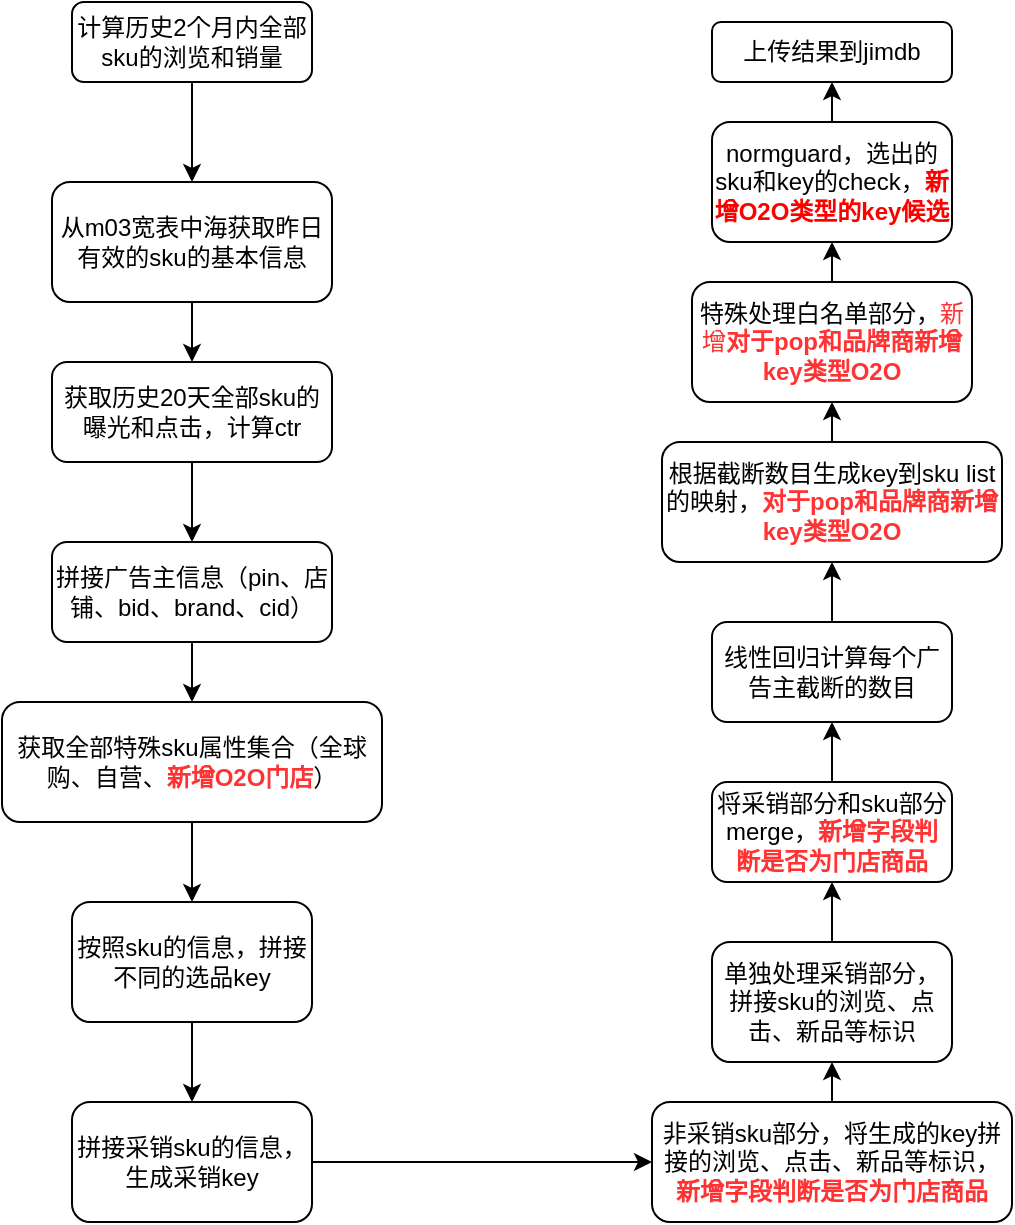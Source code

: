 <mxfile version="20.2.6" type="github">
  <diagram id="C5RBs43oDa-KdzZeNtuy" name="Page-1">
    <mxGraphModel dx="1815" dy="992" grid="1" gridSize="10" guides="1" tooltips="1" connect="1" arrows="1" fold="1" page="1" pageScale="1" pageWidth="827" pageHeight="1169" math="0" shadow="0">
      <root>
        <mxCell id="WIyWlLk6GJQsqaUBKTNV-0" />
        <mxCell id="WIyWlLk6GJQsqaUBKTNV-1" parent="WIyWlLk6GJQsqaUBKTNV-0" />
        <mxCell id="Apn9uFFV4f-r-xTo7Fue-14" value="" style="edgeStyle=orthogonalEdgeStyle;rounded=0;orthogonalLoop=1;jettySize=auto;html=1;" edge="1" parent="WIyWlLk6GJQsqaUBKTNV-1" source="WIyWlLk6GJQsqaUBKTNV-3" target="Apn9uFFV4f-r-xTo7Fue-0">
          <mxGeometry relative="1" as="geometry" />
        </mxCell>
        <mxCell id="WIyWlLk6GJQsqaUBKTNV-3" value="计算历史2个月内全部sku的浏览和销量" style="rounded=1;whiteSpace=wrap;html=1;fontSize=12;glass=0;strokeWidth=1;shadow=0;" parent="WIyWlLk6GJQsqaUBKTNV-1" vertex="1">
          <mxGeometry x="160" y="30" width="120" height="40" as="geometry" />
        </mxCell>
        <mxCell id="Apn9uFFV4f-r-xTo7Fue-10" style="edgeStyle=orthogonalEdgeStyle;rounded=0;orthogonalLoop=1;jettySize=auto;html=1;exitX=0.5;exitY=1;exitDx=0;exitDy=0;" edge="1" parent="WIyWlLk6GJQsqaUBKTNV-1" source="Apn9uFFV4f-r-xTo7Fue-0" target="Apn9uFFV4f-r-xTo7Fue-2">
          <mxGeometry relative="1" as="geometry" />
        </mxCell>
        <mxCell id="Apn9uFFV4f-r-xTo7Fue-0" value="从m03宽表中海获取昨日有效的sku的基本信息" style="rounded=1;whiteSpace=wrap;html=1;" vertex="1" parent="WIyWlLk6GJQsqaUBKTNV-1">
          <mxGeometry x="150" y="120" width="140" height="60" as="geometry" />
        </mxCell>
        <mxCell id="Apn9uFFV4f-r-xTo7Fue-2" value="获取历史20天全部sku的曝光和点击，计算ctr" style="rounded=1;whiteSpace=wrap;html=1;" vertex="1" parent="WIyWlLk6GJQsqaUBKTNV-1">
          <mxGeometry x="150" y="210" width="140" height="50" as="geometry" />
        </mxCell>
        <mxCell id="Apn9uFFV4f-r-xTo7Fue-3" value="拼接广告主信息（pin、店铺、bid、brand、cid）" style="rounded=1;whiteSpace=wrap;html=1;" vertex="1" parent="WIyWlLk6GJQsqaUBKTNV-1">
          <mxGeometry x="150" y="300" width="140" height="50" as="geometry" />
        </mxCell>
        <mxCell id="Apn9uFFV4f-r-xTo7Fue-16" value="获取全部特殊sku属性集合（全球购、自营、&lt;b&gt;&lt;font color=&quot;#ff3333&quot;&gt;新增O2O门店&lt;/font&gt;&lt;/b&gt;）" style="rounded=1;whiteSpace=wrap;html=1;" vertex="1" parent="WIyWlLk6GJQsqaUBKTNV-1">
          <mxGeometry x="125" y="380" width="190" height="60" as="geometry" />
        </mxCell>
        <mxCell id="Apn9uFFV4f-r-xTo7Fue-19" value="&lt;font color=&quot;#000000&quot;&gt;按照sku的信息，拼接不同的选品key&lt;/font&gt;" style="rounded=1;whiteSpace=wrap;html=1;fontColor=#FF3333;" vertex="1" parent="WIyWlLk6GJQsqaUBKTNV-1">
          <mxGeometry x="160" y="480" width="120" height="60" as="geometry" />
        </mxCell>
        <mxCell id="Apn9uFFV4f-r-xTo7Fue-21" value="" style="endArrow=classic;html=1;rounded=0;fontColor=#FF3333;exitX=0.5;exitY=1;exitDx=0;exitDy=0;" edge="1" parent="WIyWlLk6GJQsqaUBKTNV-1" source="Apn9uFFV4f-r-xTo7Fue-3" target="Apn9uFFV4f-r-xTo7Fue-16">
          <mxGeometry width="50" height="50" relative="1" as="geometry">
            <mxPoint x="220" y="370" as="sourcePoint" />
            <mxPoint x="440" y="510" as="targetPoint" />
          </mxGeometry>
        </mxCell>
        <mxCell id="Apn9uFFV4f-r-xTo7Fue-22" value="" style="endArrow=classic;html=1;rounded=0;fontColor=#FF3333;exitX=0.5;exitY=1;exitDx=0;exitDy=0;entryX=0.5;entryY=0;entryDx=0;entryDy=0;" edge="1" parent="WIyWlLk6GJQsqaUBKTNV-1" source="Apn9uFFV4f-r-xTo7Fue-2" target="Apn9uFFV4f-r-xTo7Fue-3">
          <mxGeometry width="50" height="50" relative="1" as="geometry">
            <mxPoint x="390" y="560" as="sourcePoint" />
            <mxPoint x="440" y="510" as="targetPoint" />
          </mxGeometry>
        </mxCell>
        <mxCell id="Apn9uFFV4f-r-xTo7Fue-23" value="" style="endArrow=classic;html=1;rounded=0;fontColor=#FF3333;exitX=0.5;exitY=1;exitDx=0;exitDy=0;entryX=0.5;entryY=0;entryDx=0;entryDy=0;" edge="1" parent="WIyWlLk6GJQsqaUBKTNV-1" source="Apn9uFFV4f-r-xTo7Fue-16" target="Apn9uFFV4f-r-xTo7Fue-19">
          <mxGeometry width="50" height="50" relative="1" as="geometry">
            <mxPoint x="390" y="560" as="sourcePoint" />
            <mxPoint x="440" y="510" as="targetPoint" />
          </mxGeometry>
        </mxCell>
        <mxCell id="Apn9uFFV4f-r-xTo7Fue-25" value="拼接采销sku的信息，生成采销key" style="rounded=1;whiteSpace=wrap;html=1;fontColor=#000000;" vertex="1" parent="WIyWlLk6GJQsqaUBKTNV-1">
          <mxGeometry x="160" y="580" width="120" height="60" as="geometry" />
        </mxCell>
        <mxCell id="Apn9uFFV4f-r-xTo7Fue-26" value="" style="endArrow=classic;html=1;rounded=0;fontColor=#000000;exitX=0.5;exitY=1;exitDx=0;exitDy=0;entryX=0.5;entryY=0;entryDx=0;entryDy=0;" edge="1" parent="WIyWlLk6GJQsqaUBKTNV-1" source="Apn9uFFV4f-r-xTo7Fue-19" target="Apn9uFFV4f-r-xTo7Fue-25">
          <mxGeometry width="50" height="50" relative="1" as="geometry">
            <mxPoint x="390" y="550" as="sourcePoint" />
            <mxPoint x="440" y="500" as="targetPoint" />
          </mxGeometry>
        </mxCell>
        <mxCell id="Apn9uFFV4f-r-xTo7Fue-27" value="非采销sku部分，将生成的key拼接的浏览、点击、新品等标识，&lt;font color=&quot;#ff3333&quot;&gt;&lt;b&gt;新增字段判断是否为门店商品&lt;/b&gt;&lt;/font&gt;" style="rounded=1;whiteSpace=wrap;html=1;fontColor=#000000;" vertex="1" parent="WIyWlLk6GJQsqaUBKTNV-1">
          <mxGeometry x="450" y="580" width="180" height="60" as="geometry" />
        </mxCell>
        <mxCell id="Apn9uFFV4f-r-xTo7Fue-28" value="" style="endArrow=classic;html=1;rounded=0;fontColor=#000000;exitX=1;exitY=0.5;exitDx=0;exitDy=0;entryX=0;entryY=0.5;entryDx=0;entryDy=0;" edge="1" parent="WIyWlLk6GJQsqaUBKTNV-1" source="Apn9uFFV4f-r-xTo7Fue-25" target="Apn9uFFV4f-r-xTo7Fue-27">
          <mxGeometry width="50" height="50" relative="1" as="geometry">
            <mxPoint x="390" y="550" as="sourcePoint" />
            <mxPoint x="440" y="500" as="targetPoint" />
          </mxGeometry>
        </mxCell>
        <mxCell id="Apn9uFFV4f-r-xTo7Fue-29" value="" style="endArrow=classic;html=1;rounded=0;fontColor=#FF3333;exitX=0.5;exitY=0;exitDx=0;exitDy=0;" edge="1" parent="WIyWlLk6GJQsqaUBKTNV-1" source="Apn9uFFV4f-r-xTo7Fue-27" target="Apn9uFFV4f-r-xTo7Fue-30">
          <mxGeometry width="50" height="50" relative="1" as="geometry">
            <mxPoint x="390" y="520" as="sourcePoint" />
            <mxPoint x="440" y="470" as="targetPoint" />
          </mxGeometry>
        </mxCell>
        <mxCell id="Apn9uFFV4f-r-xTo7Fue-30" value="&lt;font color=&quot;#000000&quot;&gt;单独处理采销部分，拼接sku的浏览、点击、新品等标识&lt;/font&gt;" style="rounded=1;whiteSpace=wrap;html=1;fontColor=#FF3333;" vertex="1" parent="WIyWlLk6GJQsqaUBKTNV-1">
          <mxGeometry x="480" y="500" width="120" height="60" as="geometry" />
        </mxCell>
        <mxCell id="Apn9uFFV4f-r-xTo7Fue-32" value="将采销部分和sku部分merge，&lt;b style=&quot;color: rgb(255, 51, 51);&quot;&gt;新增字段判断是否为门店商品&lt;/b&gt;" style="rounded=1;whiteSpace=wrap;html=1;fontColor=#000000;" vertex="1" parent="WIyWlLk6GJQsqaUBKTNV-1">
          <mxGeometry x="480" y="420" width="120" height="50" as="geometry" />
        </mxCell>
        <mxCell id="Apn9uFFV4f-r-xTo7Fue-33" value="" style="endArrow=classic;html=1;rounded=0;fontColor=#000000;exitX=0.5;exitY=0;exitDx=0;exitDy=0;entryX=0.5;entryY=1;entryDx=0;entryDy=0;" edge="1" parent="WIyWlLk6GJQsqaUBKTNV-1" source="Apn9uFFV4f-r-xTo7Fue-30" target="Apn9uFFV4f-r-xTo7Fue-32">
          <mxGeometry width="50" height="50" relative="1" as="geometry">
            <mxPoint x="390" y="500" as="sourcePoint" />
            <mxPoint x="440" y="450" as="targetPoint" />
          </mxGeometry>
        </mxCell>
        <mxCell id="Apn9uFFV4f-r-xTo7Fue-34" value="线性回归计算每个广告主截断的数目" style="rounded=1;whiteSpace=wrap;html=1;fontColor=#000000;" vertex="1" parent="WIyWlLk6GJQsqaUBKTNV-1">
          <mxGeometry x="480" y="340" width="120" height="50" as="geometry" />
        </mxCell>
        <mxCell id="Apn9uFFV4f-r-xTo7Fue-35" value="" style="endArrow=classic;html=1;rounded=0;fontColor=#000000;exitX=0.5;exitY=0;exitDx=0;exitDy=0;entryX=0.5;entryY=1;entryDx=0;entryDy=0;" edge="1" parent="WIyWlLk6GJQsqaUBKTNV-1" source="Apn9uFFV4f-r-xTo7Fue-32" target="Apn9uFFV4f-r-xTo7Fue-34">
          <mxGeometry width="50" height="50" relative="1" as="geometry">
            <mxPoint x="390" y="490" as="sourcePoint" />
            <mxPoint x="440" y="440" as="targetPoint" />
          </mxGeometry>
        </mxCell>
        <mxCell id="Apn9uFFV4f-r-xTo7Fue-36" value="根据截断数目生成key到sku list的映射，&lt;font color=&quot;#ff3333&quot;&gt;&lt;b&gt;对于pop和品牌商新增key类型O2O&lt;/b&gt;&lt;/font&gt;" style="rounded=1;whiteSpace=wrap;html=1;fontColor=#000000;" vertex="1" parent="WIyWlLk6GJQsqaUBKTNV-1">
          <mxGeometry x="455" y="250" width="170" height="60" as="geometry" />
        </mxCell>
        <mxCell id="Apn9uFFV4f-r-xTo7Fue-37" value="" style="endArrow=classic;html=1;rounded=0;fontColor=#000000;exitX=0.5;exitY=0;exitDx=0;exitDy=0;entryX=0.5;entryY=1;entryDx=0;entryDy=0;" edge="1" parent="WIyWlLk6GJQsqaUBKTNV-1" source="Apn9uFFV4f-r-xTo7Fue-34" target="Apn9uFFV4f-r-xTo7Fue-36">
          <mxGeometry width="50" height="50" relative="1" as="geometry">
            <mxPoint x="390" y="480" as="sourcePoint" />
            <mxPoint x="440" y="430" as="targetPoint" />
          </mxGeometry>
        </mxCell>
        <mxCell id="Apn9uFFV4f-r-xTo7Fue-38" value="&lt;font color=&quot;#000000&quot;&gt;特殊处理白名单部分，&lt;/font&gt;新增&lt;b&gt;对于pop和品牌商新增key类型O2O&lt;/b&gt;" style="rounded=1;whiteSpace=wrap;html=1;fontColor=#FF3333;" vertex="1" parent="WIyWlLk6GJQsqaUBKTNV-1">
          <mxGeometry x="470" y="170" width="140" height="60" as="geometry" />
        </mxCell>
        <mxCell id="Apn9uFFV4f-r-xTo7Fue-39" value="" style="endArrow=classic;html=1;rounded=0;fontColor=#FF3333;exitX=0.5;exitY=0;exitDx=0;exitDy=0;entryX=0.5;entryY=1;entryDx=0;entryDy=0;" edge="1" parent="WIyWlLk6GJQsqaUBKTNV-1" source="Apn9uFFV4f-r-xTo7Fue-36" target="Apn9uFFV4f-r-xTo7Fue-38">
          <mxGeometry width="50" height="50" relative="1" as="geometry">
            <mxPoint x="390" y="460" as="sourcePoint" />
            <mxPoint x="440" y="410" as="targetPoint" />
          </mxGeometry>
        </mxCell>
        <mxCell id="Apn9uFFV4f-r-xTo7Fue-40" value="normguard，选出的sku和key的check，&lt;font color=&quot;#ff0000&quot;&gt;&lt;b&gt;新增O2O类型的key候选&lt;/b&gt;&lt;/font&gt;" style="rounded=1;whiteSpace=wrap;html=1;fontColor=#000000;" vertex="1" parent="WIyWlLk6GJQsqaUBKTNV-1">
          <mxGeometry x="480" y="90" width="120" height="60" as="geometry" />
        </mxCell>
        <mxCell id="Apn9uFFV4f-r-xTo7Fue-41" value="" style="endArrow=classic;html=1;rounded=0;fontColor=#000000;exitX=0.5;exitY=0;exitDx=0;exitDy=0;entryX=0.5;entryY=1;entryDx=0;entryDy=0;" edge="1" parent="WIyWlLk6GJQsqaUBKTNV-1" source="Apn9uFFV4f-r-xTo7Fue-38" target="Apn9uFFV4f-r-xTo7Fue-40">
          <mxGeometry width="50" height="50" relative="1" as="geometry">
            <mxPoint x="390" y="440" as="sourcePoint" />
            <mxPoint x="440" y="390" as="targetPoint" />
          </mxGeometry>
        </mxCell>
        <mxCell id="Apn9uFFV4f-r-xTo7Fue-43" value="&lt;font color=&quot;#000000&quot;&gt;上传结果到jimdb&lt;/font&gt;" style="rounded=1;whiteSpace=wrap;html=1;fontColor=#FF0000;" vertex="1" parent="WIyWlLk6GJQsqaUBKTNV-1">
          <mxGeometry x="480" y="40" width="120" height="30" as="geometry" />
        </mxCell>
        <mxCell id="Apn9uFFV4f-r-xTo7Fue-44" value="" style="endArrow=classic;html=1;rounded=0;fontColor=#000000;exitX=0.5;exitY=0;exitDx=0;exitDy=0;entryX=0.5;entryY=1;entryDx=0;entryDy=0;" edge="1" parent="WIyWlLk6GJQsqaUBKTNV-1" source="Apn9uFFV4f-r-xTo7Fue-40" target="Apn9uFFV4f-r-xTo7Fue-43">
          <mxGeometry width="50" height="50" relative="1" as="geometry">
            <mxPoint x="390" y="430" as="sourcePoint" />
            <mxPoint x="440" y="380" as="targetPoint" />
          </mxGeometry>
        </mxCell>
      </root>
    </mxGraphModel>
  </diagram>
</mxfile>

